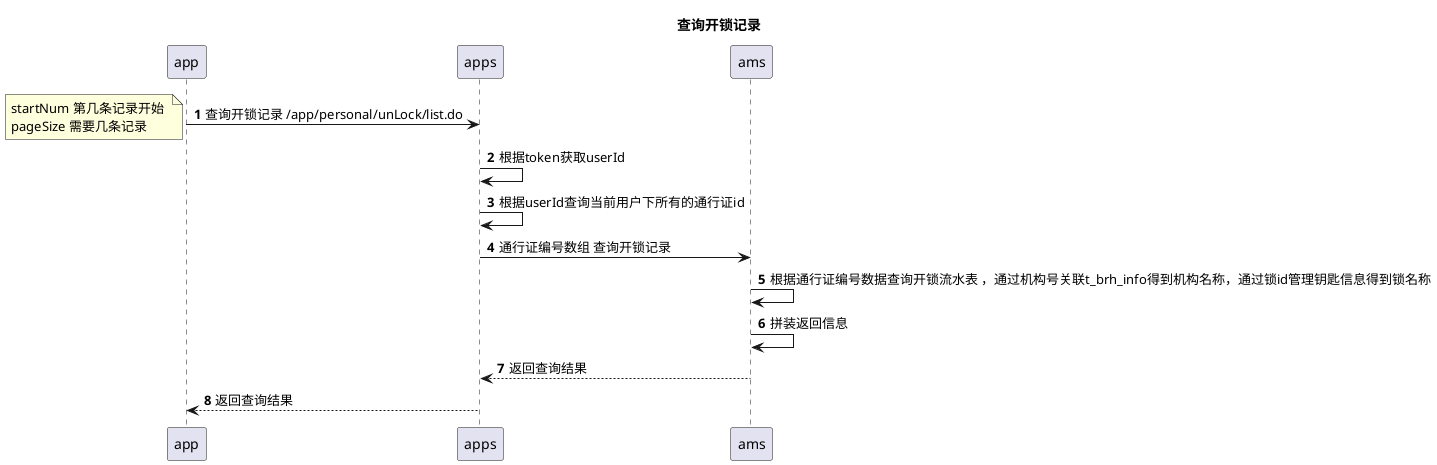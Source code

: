 @startuml
title:查询开锁记录
autonumber
app->apps:查询开锁记录 /app/personal/unLock/list.do
note left: startNum 第几条记录开始 \npageSize 需要几条记录
apps->apps:根据token获取userId
apps->apps:根据userId查询当前用户下所有的通行证id
apps->ams:通行证编号数组 查询开锁记录
ams->ams:根据通行证编号数据查询开锁流水表 ，通过机构号关联t_brh_info得到机构名称，通过锁id管理钥匙信息得到锁名称
ams->ams:拼装返回信息
ams-->apps:返回查询结果
apps-->app:返回查询结果
@enduml